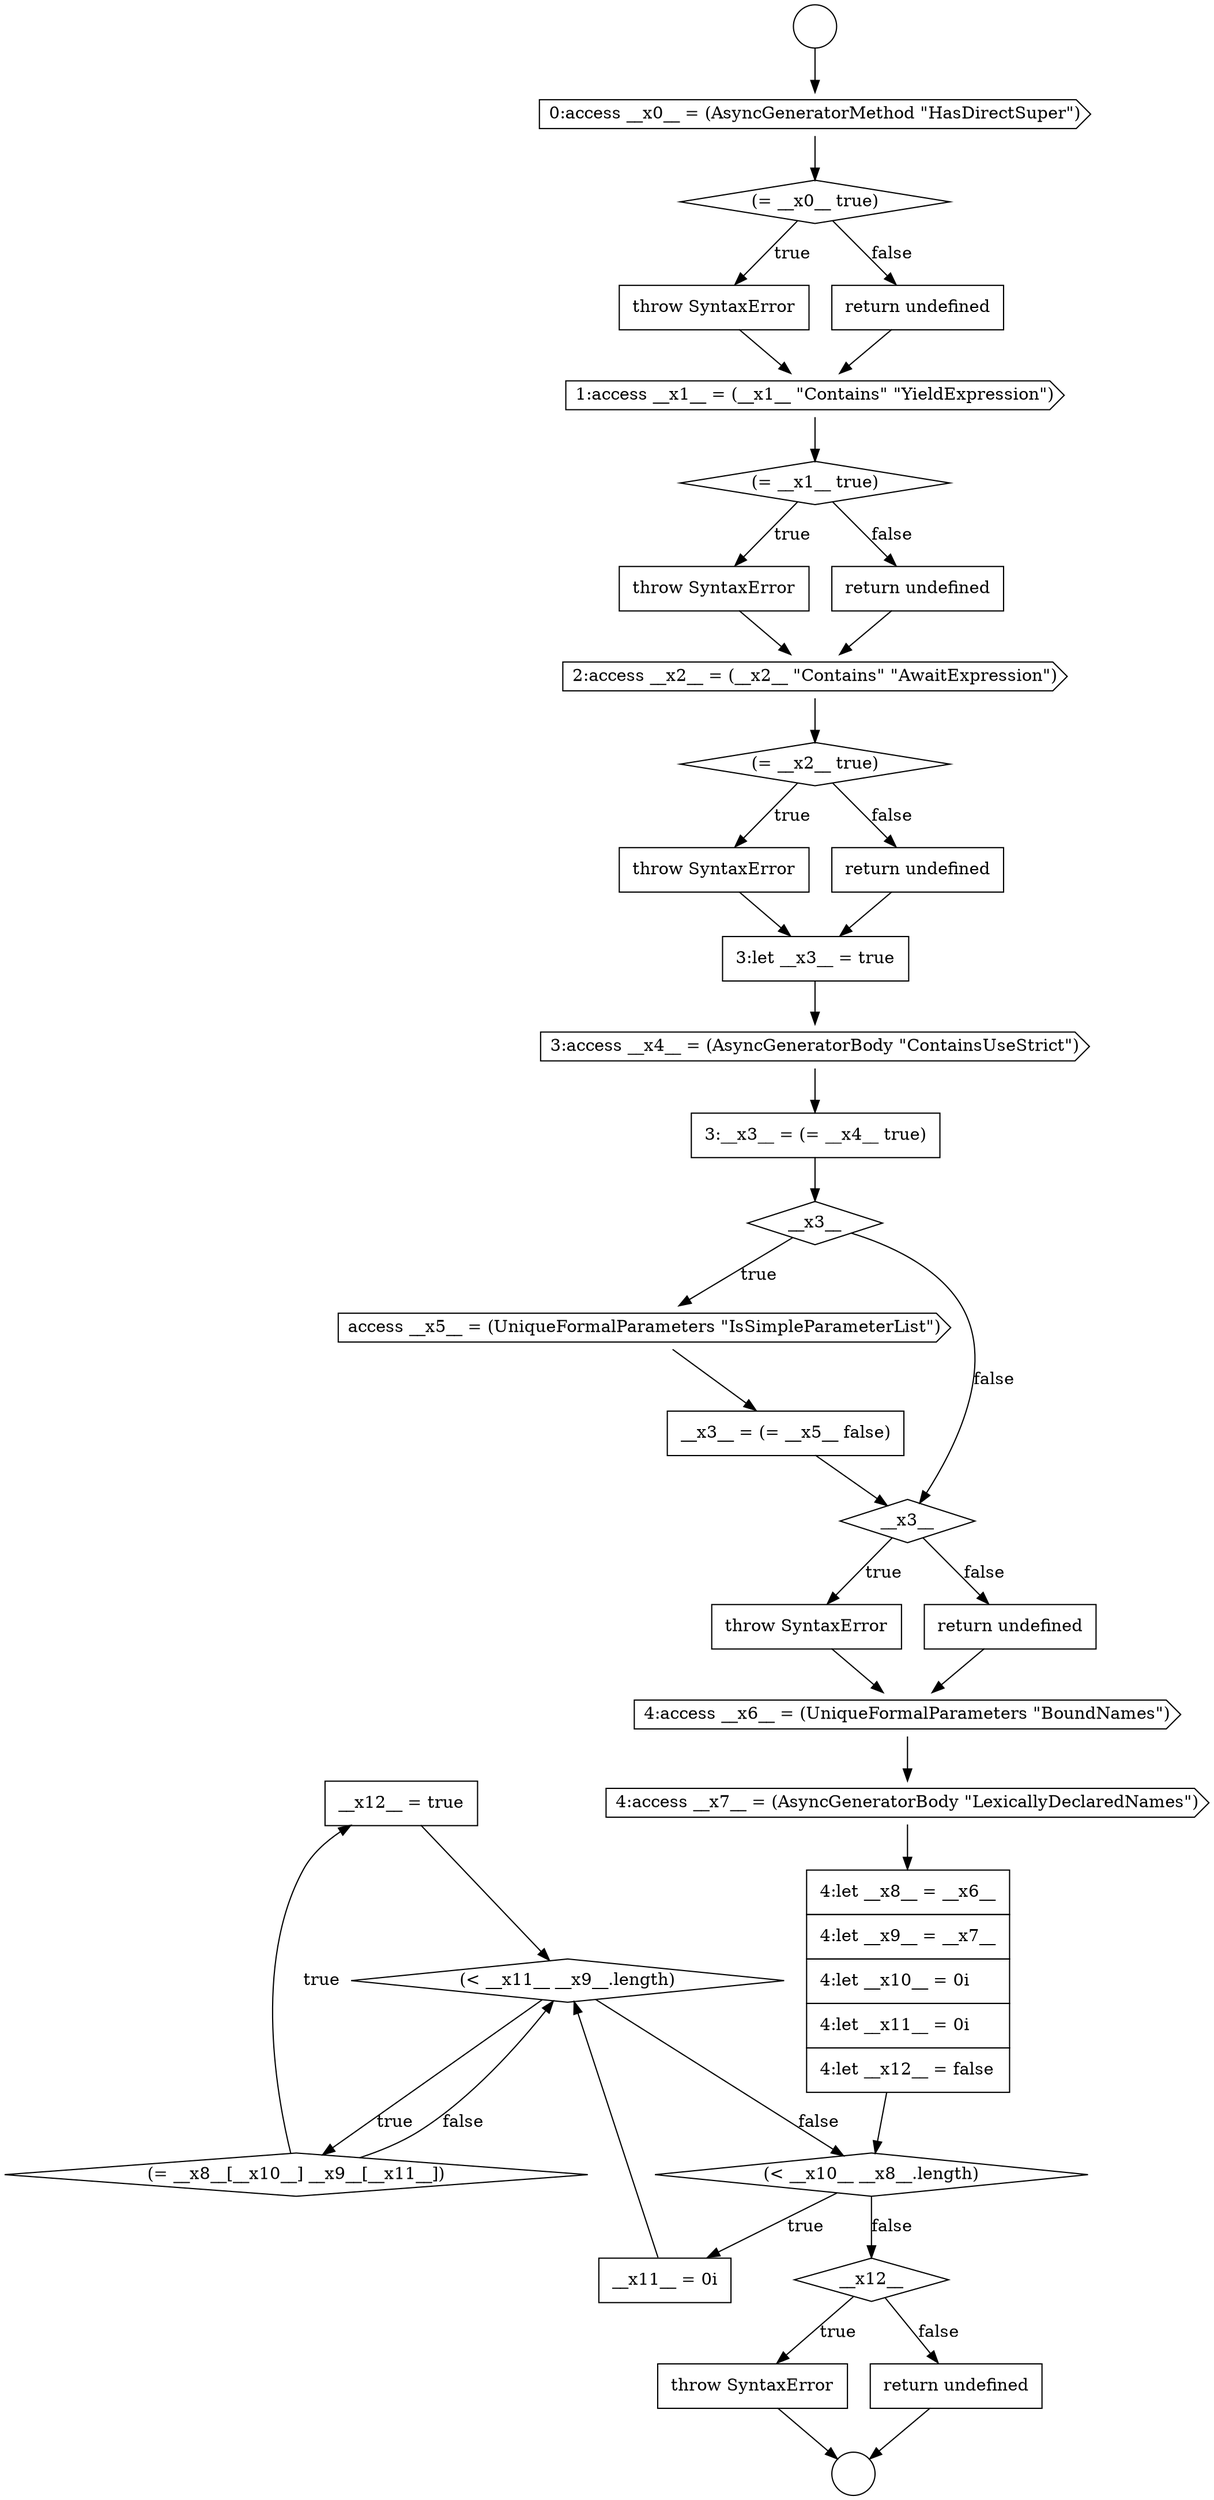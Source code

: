 digraph {
  node19841 [shape=none, margin=0, label=<<font color="black">
    <table border="0" cellborder="1" cellspacing="0" cellpadding="10">
      <tr><td align="left">__x12__ = true</td></tr>
    </table>
  </font>> color="black" fillcolor="white" style=filled]
  node19819 [shape=none, margin=0, label=<<font color="black">
    <table border="0" cellborder="1" cellspacing="0" cellpadding="10">
      <tr><td align="left">throw SyntaxError</td></tr>
    </table>
  </font>> color="black" fillcolor="white" style=filled]
  node19843 [shape=none, margin=0, label=<<font color="black">
    <table border="0" cellborder="1" cellspacing="0" cellpadding="10">
      <tr><td align="left">throw SyntaxError</td></tr>
    </table>
  </font>> color="black" fillcolor="white" style=filled]
  node19825 [shape=none, margin=0, label=<<font color="black">
    <table border="0" cellborder="1" cellspacing="0" cellpadding="10">
      <tr><td align="left">3:let __x3__ = true</td></tr>
    </table>
  </font>> color="black" fillcolor="white" style=filled]
  node19830 [shape=none, margin=0, label=<<font color="black">
    <table border="0" cellborder="1" cellspacing="0" cellpadding="10">
      <tr><td align="left">__x3__ = (= __x5__ false)</td></tr>
    </table>
  </font>> color="black" fillcolor="white" style=filled]
  node19823 [shape=none, margin=0, label=<<font color="black">
    <table border="0" cellborder="1" cellspacing="0" cellpadding="10">
      <tr><td align="left">throw SyntaxError</td></tr>
    </table>
  </font>> color="black" fillcolor="white" style=filled]
  node19826 [shape=cds, label=<<font color="black">3:access __x4__ = (AsyncGeneratorBody &quot;ContainsUseStrict&quot;)</font>> color="black" fillcolor="white" style=filled]
  node19839 [shape=diamond, label=<<font color="black">(&lt; __x11__ __x9__.length)</font>> color="black" fillcolor="white" style=filled]
  node19836 [shape=none, margin=0, label=<<font color="black">
    <table border="0" cellborder="1" cellspacing="0" cellpadding="10">
      <tr><td align="left">4:let __x8__ = __x6__</td></tr>
      <tr><td align="left">4:let __x9__ = __x7__</td></tr>
      <tr><td align="left">4:let __x10__ = 0i</td></tr>
      <tr><td align="left">4:let __x11__ = 0i</td></tr>
      <tr><td align="left">4:let __x12__ = false</td></tr>
    </table>
  </font>> color="black" fillcolor="white" style=filled]
  node19827 [shape=none, margin=0, label=<<font color="black">
    <table border="0" cellborder="1" cellspacing="0" cellpadding="10">
      <tr><td align="left">3:__x3__ = (= __x4__ true)</td></tr>
    </table>
  </font>> color="black" fillcolor="white" style=filled]
  node19840 [shape=diamond, label=<<font color="black">(= __x8__[__x10__] __x9__[__x11__])</font>> color="black" fillcolor="white" style=filled]
  node19831 [shape=diamond, label=<<font color="black">__x3__</font>> color="black" fillcolor="white" style=filled]
  node19812 [shape=circle label=" " color="black" fillcolor="white" style=filled]
  node19842 [shape=diamond, label=<<font color="black">__x12__</font>> color="black" fillcolor="white" style=filled]
  node19818 [shape=diamond, label=<<font color="black">(= __x1__ true)</font>> color="black" fillcolor="white" style=filled]
  node19832 [shape=none, margin=0, label=<<font color="black">
    <table border="0" cellborder="1" cellspacing="0" cellpadding="10">
      <tr><td align="left">throw SyntaxError</td></tr>
    </table>
  </font>> color="black" fillcolor="white" style=filled]
  node19813 [shape=cds, label=<<font color="black">0:access __x0__ = (AsyncGeneratorMethod &quot;HasDirectSuper&quot;)</font>> color="black" fillcolor="white" style=filled]
  node19835 [shape=cds, label=<<font color="black">4:access __x7__ = (AsyncGeneratorBody &quot;LexicallyDeclaredNames&quot;)</font>> color="black" fillcolor="white" style=filled]
  node19815 [shape=none, margin=0, label=<<font color="black">
    <table border="0" cellborder="1" cellspacing="0" cellpadding="10">
      <tr><td align="left">throw SyntaxError</td></tr>
    </table>
  </font>> color="black" fillcolor="white" style=filled]
  node19828 [shape=diamond, label=<<font color="black">__x3__</font>> color="black" fillcolor="white" style=filled]
  node19822 [shape=diamond, label=<<font color="black">(= __x2__ true)</font>> color="black" fillcolor="white" style=filled]
  node19817 [shape=cds, label=<<font color="black">1:access __x1__ = (__x1__ &quot;Contains&quot; &quot;YieldExpression&quot;)</font>> color="black" fillcolor="white" style=filled]
  node19834 [shape=cds, label=<<font color="black">4:access __x6__ = (UniqueFormalParameters &quot;BoundNames&quot;)</font>> color="black" fillcolor="white" style=filled]
  node19814 [shape=diamond, label=<<font color="black">(= __x0__ true)</font>> color="black" fillcolor="white" style=filled]
  node19829 [shape=cds, label=<<font color="black">access __x5__ = (UniqueFormalParameters &quot;IsSimpleParameterList&quot;)</font>> color="black" fillcolor="white" style=filled]
  node19824 [shape=none, margin=0, label=<<font color="black">
    <table border="0" cellborder="1" cellspacing="0" cellpadding="10">
      <tr><td align="left">return undefined</td></tr>
    </table>
  </font>> color="black" fillcolor="white" style=filled]
  node19821 [shape=cds, label=<<font color="black">2:access __x2__ = (__x2__ &quot;Contains&quot; &quot;AwaitExpression&quot;)</font>> color="black" fillcolor="white" style=filled]
  node19838 [shape=none, margin=0, label=<<font color="black">
    <table border="0" cellborder="1" cellspacing="0" cellpadding="10">
      <tr><td align="left">__x11__ = 0i</td></tr>
    </table>
  </font>> color="black" fillcolor="white" style=filled]
  node19816 [shape=none, margin=0, label=<<font color="black">
    <table border="0" cellborder="1" cellspacing="0" cellpadding="10">
      <tr><td align="left">return undefined</td></tr>
    </table>
  </font>> color="black" fillcolor="white" style=filled]
  node19820 [shape=none, margin=0, label=<<font color="black">
    <table border="0" cellborder="1" cellspacing="0" cellpadding="10">
      <tr><td align="left">return undefined</td></tr>
    </table>
  </font>> color="black" fillcolor="white" style=filled]
  node19844 [shape=none, margin=0, label=<<font color="black">
    <table border="0" cellborder="1" cellspacing="0" cellpadding="10">
      <tr><td align="left">return undefined</td></tr>
    </table>
  </font>> color="black" fillcolor="white" style=filled]
  node19833 [shape=none, margin=0, label=<<font color="black">
    <table border="0" cellborder="1" cellspacing="0" cellpadding="10">
      <tr><td align="left">return undefined</td></tr>
    </table>
  </font>> color="black" fillcolor="white" style=filled]
  node19837 [shape=diamond, label=<<font color="black">(&lt; __x10__ __x8__.length)</font>> color="black" fillcolor="white" style=filled]
  node19811 [shape=circle label=" " color="black" fillcolor="white" style=filled]
  node19824 -> node19825 [ color="black"]
  node19819 -> node19821 [ color="black"]
  node19820 -> node19821 [ color="black"]
  node19843 -> node19812 [ color="black"]
  node19823 -> node19825 [ color="black"]
  node19841 -> node19839 [ color="black"]
  node19838 -> node19839 [ color="black"]
  node19832 -> node19834 [ color="black"]
  node19837 -> node19838 [label=<<font color="black">true</font>> color="black"]
  node19837 -> node19842 [label=<<font color="black">false</font>> color="black"]
  node19813 -> node19814 [ color="black"]
  node19829 -> node19830 [ color="black"]
  node19811 -> node19813 [ color="black"]
  node19828 -> node19829 [label=<<font color="black">true</font>> color="black"]
  node19828 -> node19831 [label=<<font color="black">false</font>> color="black"]
  node19825 -> node19826 [ color="black"]
  node19822 -> node19823 [label=<<font color="black">true</font>> color="black"]
  node19822 -> node19824 [label=<<font color="black">false</font>> color="black"]
  node19821 -> node19822 [ color="black"]
  node19839 -> node19840 [label=<<font color="black">true</font>> color="black"]
  node19839 -> node19837 [label=<<font color="black">false</font>> color="black"]
  node19814 -> node19815 [label=<<font color="black">true</font>> color="black"]
  node19814 -> node19816 [label=<<font color="black">false</font>> color="black"]
  node19840 -> node19841 [label=<<font color="black">true</font>> color="black"]
  node19840 -> node19839 [label=<<font color="black">false</font>> color="black"]
  node19818 -> node19819 [label=<<font color="black">true</font>> color="black"]
  node19818 -> node19820 [label=<<font color="black">false</font>> color="black"]
  node19842 -> node19843 [label=<<font color="black">true</font>> color="black"]
  node19842 -> node19844 [label=<<font color="black">false</font>> color="black"]
  node19815 -> node19817 [ color="black"]
  node19844 -> node19812 [ color="black"]
  node19834 -> node19835 [ color="black"]
  node19826 -> node19827 [ color="black"]
  node19816 -> node19817 [ color="black"]
  node19831 -> node19832 [label=<<font color="black">true</font>> color="black"]
  node19831 -> node19833 [label=<<font color="black">false</font>> color="black"]
  node19836 -> node19837 [ color="black"]
  node19817 -> node19818 [ color="black"]
  node19833 -> node19834 [ color="black"]
  node19830 -> node19831 [ color="black"]
  node19827 -> node19828 [ color="black"]
  node19835 -> node19836 [ color="black"]
}
